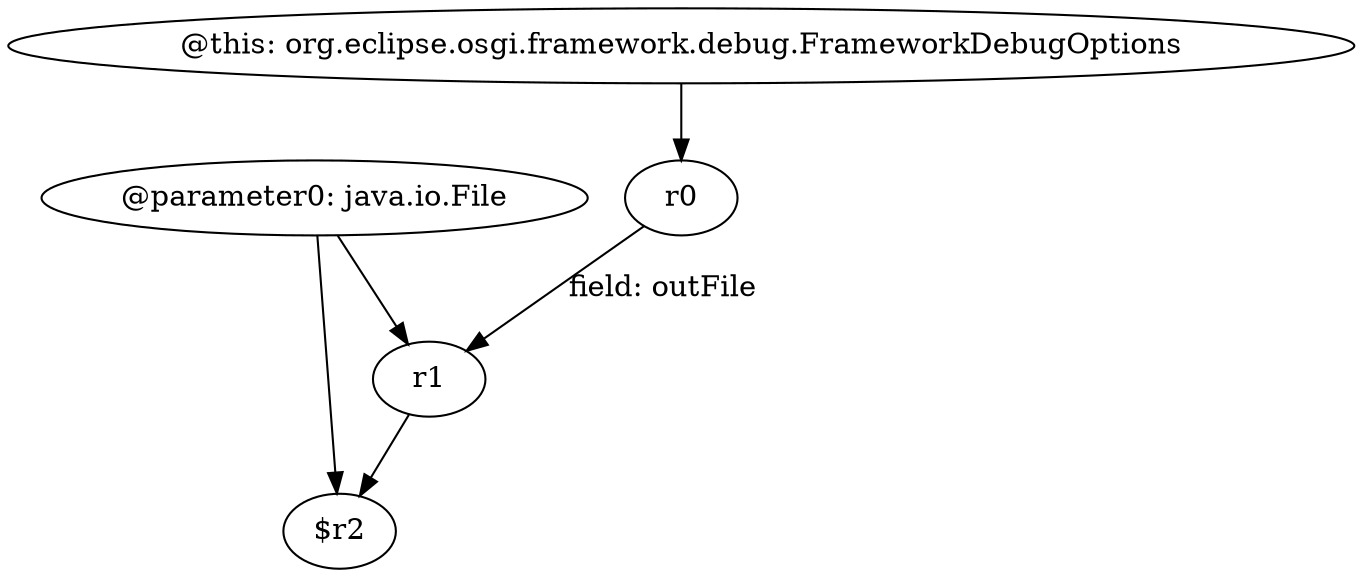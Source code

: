 digraph g {
0[label="@parameter0: java.io.File"]
1[label="$r2"]
0->1[label=""]
2[label="r0"]
3[label="r1"]
2->3[label="field: outFile"]
3->1[label=""]
4[label="@this: org.eclipse.osgi.framework.debug.FrameworkDebugOptions"]
4->2[label=""]
0->3[label=""]
}
